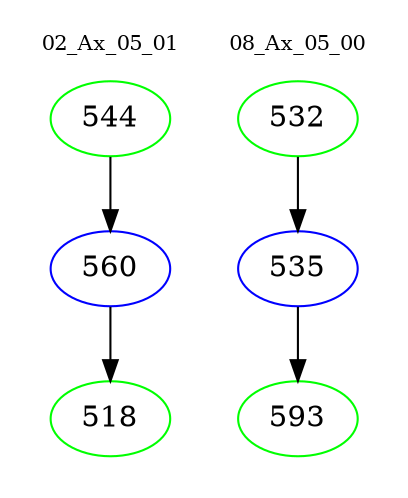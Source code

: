 digraph{
subgraph cluster_0 {
color = white
label = "02_Ax_05_01";
fontsize=10;
T0_544 [label="544", color="green"]
T0_544 -> T0_560 [color="black"]
T0_560 [label="560", color="blue"]
T0_560 -> T0_518 [color="black"]
T0_518 [label="518", color="green"]
}
subgraph cluster_1 {
color = white
label = "08_Ax_05_00";
fontsize=10;
T1_532 [label="532", color="green"]
T1_532 -> T1_535 [color="black"]
T1_535 [label="535", color="blue"]
T1_535 -> T1_593 [color="black"]
T1_593 [label="593", color="green"]
}
}
